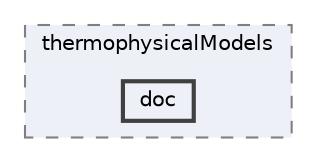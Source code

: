 digraph "src/thermophysicalModels/doc"
{
 // LATEX_PDF_SIZE
  bgcolor="transparent";
  edge [fontname=Helvetica,fontsize=10,labelfontname=Helvetica,labelfontsize=10];
  node [fontname=Helvetica,fontsize=10,shape=box,height=0.2,width=0.4];
  compound=true
  subgraph clusterdir_2778d089ec5c4f66810b11f753867003 {
    graph [ bgcolor="#edf0f7", pencolor="grey50", label="thermophysicalModels", fontname=Helvetica,fontsize=10 style="filled,dashed", URL="dir_2778d089ec5c4f66810b11f753867003.html",tooltip=""]
  dir_3baf176ab224c5eda7dc3604dd9a8855 [label="doc", fillcolor="#edf0f7", color="grey25", style="filled,bold", URL="dir_3baf176ab224c5eda7dc3604dd9a8855.html",tooltip=""];
  }
}
